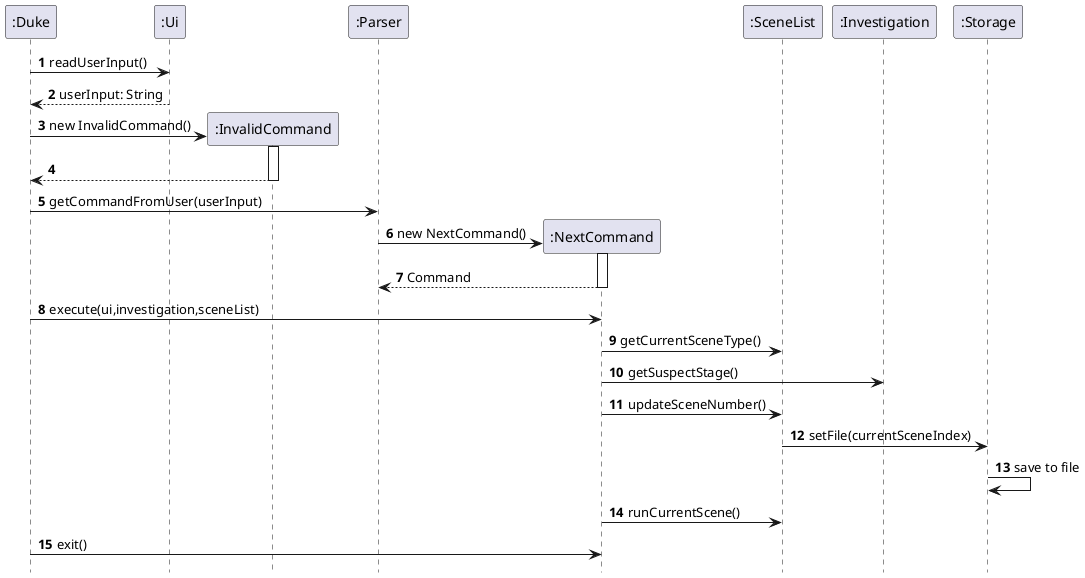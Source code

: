 @startuml
'https://plantuml.com/sequence-diagram

autonumber
hide footbox

":Duke" -> ":Ui": readUserInput()
":Duke" <-- ":Ui": userInput: String
create ":InvalidCommand"
":Duke" -> ":InvalidCommand": new InvalidCommand()
activate ":InvalidCommand"
":Duke" <-- ":InvalidCommand":
deactivate ":InvalidCommand"
":Duke" -> ":Parser": getCommandFromUser(userInput)
create ":NextCommand"
":Parser" -> ":NextCommand": new NextCommand()
activate ":NextCommand"
":Parser" <-- ":NextCommand": Command
deactivate ":NextCommand"
":Duke" -> ":NextCommand": execute(ui,investigation,sceneList)
":NextCommand" -> ":SceneList": getCurrentSceneType()
":NextCommand" -> ":Investigation": getSuspectStage()
":NextCommand" -> ":SceneList": updateSceneNumber()
":SceneList" -> ":Storage": setFile(currentSceneIndex)
":Storage" -> ":Storage": save to file
":NextCommand" -> ":SceneList": runCurrentScene()
":Duke" -> ":NextCommand": exit()


@enduml